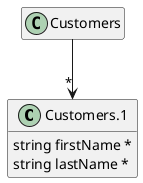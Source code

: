 @startuml
hide <<Path>> circle
hide <<Response>> circle
hide <<Parameter>> circle
hide empty methods
hide empty fields
set namespaceSeparator none

class "Customers.1" {
  {field} string firstName *
  {field} string lastName *
}

class "Customers" {
}

"Customers" --> "*" "Customers.1"

@enduml